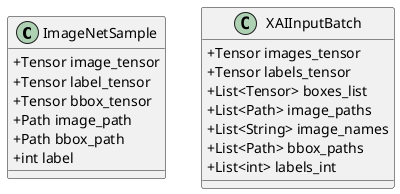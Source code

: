 @startuml

' Optional: Skin für besseres Aussehen
skinparam classAttributeIconSize 0

class ImageNetSample {
    +Tensor image_tensor
    +Tensor label_tensor
    +Tensor bbox_tensor
    +Path image_path
    +Path bbox_path
    +int label
}

class XAIInputBatch {
    +Tensor images_tensor
    +Tensor labels_tensor
    +List<Tensor> boxes_list
    +List<Path> image_paths
    +List<String> image_names
    +List<Path> bbox_paths
    +List<int> labels_int
}

@enduml

